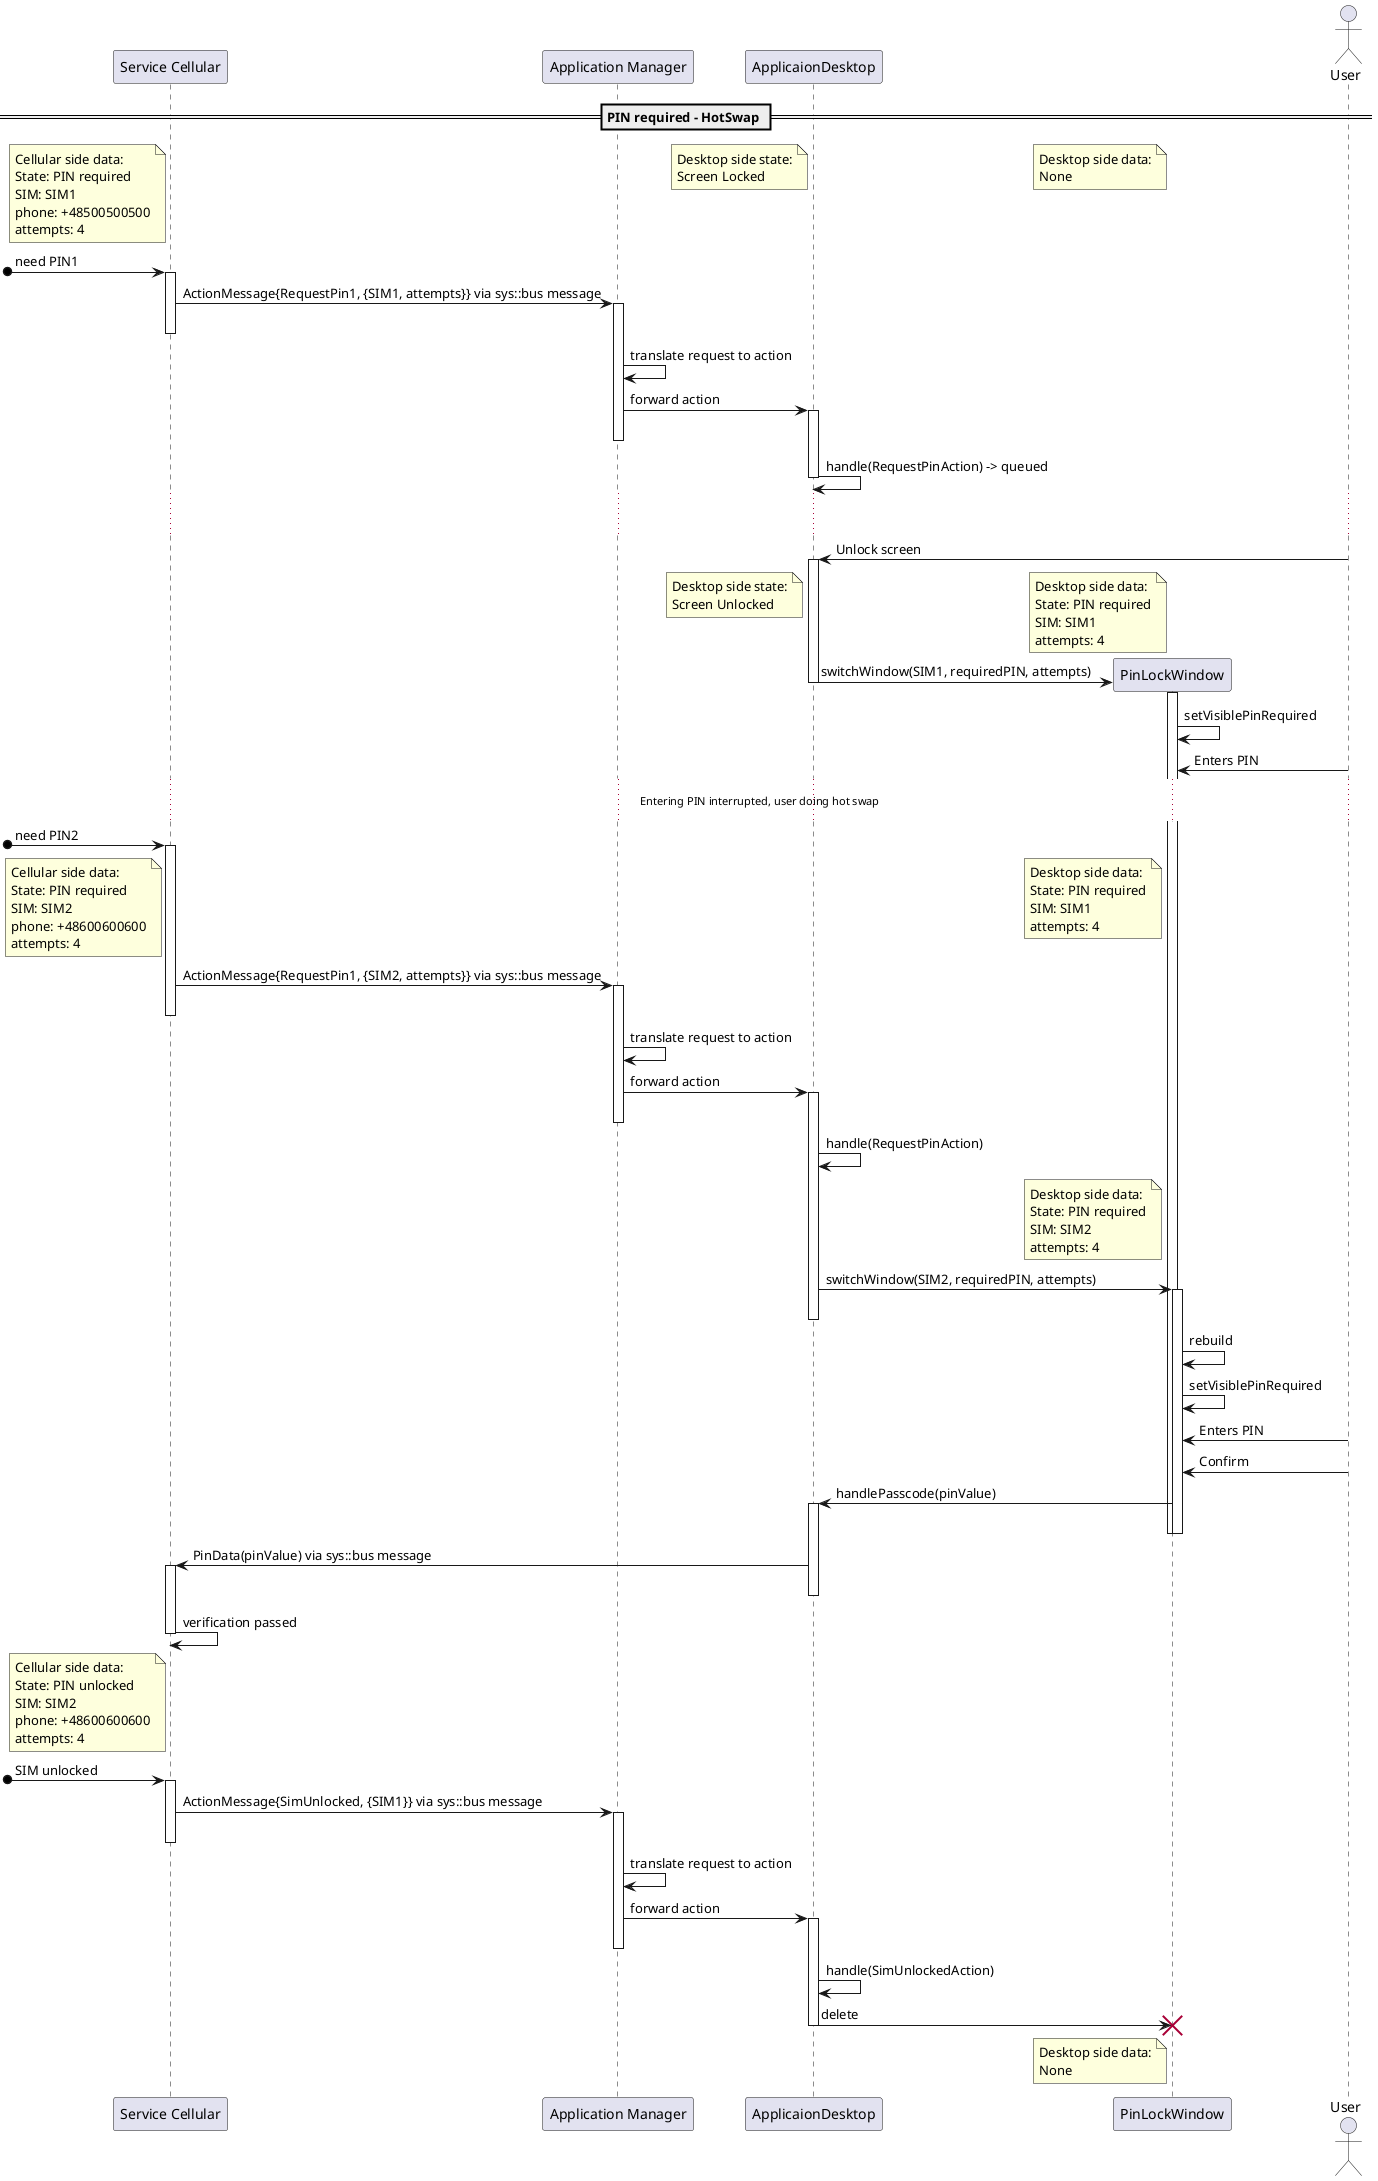 @startuml

participant "Service Cellular" as srvclr
participant "Application Manager" as appmgr
participant "ApplicaionDesktop" as appdsktp
participant "PinLockWindow" as pinwin
actor User

    == PIN required - HotSwap ==

note left of srvclr
    Cellular side data:
    State: PIN required
    SIM: SIM1
    phone: +48500500500
    attempts: 4
end note
/ note left of appdsktp
    Desktop side state:
    Screen Locked
end note
/ note left of pinwin
    Desktop side data:
    None
end note

[o->srvclr : need PIN1
activate srvclr
srvclr -> appmgr : ActionMessage{RequestPin1, {SIM1, attempts}} via sys::bus message
    activate appmgr
deactivate srvclr
    appmgr -> appmgr : translate request to action
    appmgr -> appdsktp : forward action
        activate appdsktp
    deactivate appmgr
        appdsktp -> appdsktp : handle(RequestPinAction) -> queued
        deactivate appdsktp

        ... ...
        appdsktp <- User : Unlock screen
        activate appdsktp

note left of pinwin
    Desktop side data:
    State: PIN required
    SIM: SIM1
    attempts: 4
end note
/ note left of appdsktp
    Desktop side state:
    Screen Unlocked
end note

        appdsktp -> pinwin ** : switchWindow(SIM1, requiredPIN, attempts)
            activate pinwin
        deactivate appdsktp
            pinwin -> pinwin : setVisiblePinRequired

            pinwin <- User : Enters PIN
            ... Entering PIN interrupted, user doing hot swap ...

[o->srvclr : need PIN2
activate srvclr

note left of srvclr
    Cellular side data:
    State: PIN required
    SIM: SIM2
    phone: +48600600600
    attempts: 4
end note
/ note left of pinwin
    Desktop side data:
    State: PIN required
    SIM: SIM1
    attempts: 4
end note

srvclr -> appmgr : ActionMessage{RequestPin1, {SIM2, attempts}} via sys::bus message
    activate appmgr
deactivate srvclr
    appmgr -> appmgr : translate request to action
    appmgr -> appdsktp : forward action
        activate appdsktp
    deactivate appmgr
        appdsktp -> appdsktp : handle(RequestPinAction)

note left of pinwin
    Desktop side data:
    State: PIN required
    SIM: SIM2
    attempts: 4
end note
        appdsktp -> pinwin : switchWindow(SIM2, requiredPIN, attempts)
            activate pinwin
        deactivate appdsktp
            pinwin -> pinwin : rebuild
            pinwin -> pinwin : setVisiblePinRequired
            pinwin <- User : Enters PIN
            pinwin <- User : Confirm
        appdsktp <- pinwin : handlePasscode(pinValue)
        activate appdsktp
            deactivate pinwin
            deactivate pinwin
srvclr <- appdsktp : PinData(pinValue) via sys::bus message
activate srvclr
        deactivate appdsktp
srvclr -> srvclr : verification passed
deactivate srvclr

note left of srvclr
    Cellular side data:
    State: PIN unlocked
    SIM: SIM2
    phone: +48600600600
    attempts: 4
end note

[o->srvclr : SIM unlocked
activate srvclr
srvclr -> appmgr : ActionMessage{SimUnlocked, {SIM1}} via sys::bus message
    activate appmgr
deactivate srvclr
    appmgr -> appmgr : translate request to action
    appmgr -> appdsktp : forward action
        activate appdsktp
    deactivate appmgr
        appdsktp -> appdsktp : handle(SimUnlockedAction)
        appdsktp -> pinwin !! : delete
        deactivate appdsktp
note left of pinwin
    Desktop side data:
    None
end note

@enduml
